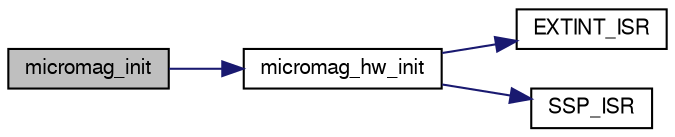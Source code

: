 digraph "micromag_init"
{
  edge [fontname="FreeSans",fontsize="10",labelfontname="FreeSans",labelfontsize="10"];
  node [fontname="FreeSans",fontsize="10",shape=record];
  rankdir="LR";
  Node1 [label="micromag_init",height=0.2,width=0.4,color="black", fillcolor="grey75", style="filled", fontcolor="black"];
  Node1 -> Node2 [color="midnightblue",fontsize="10",style="solid",fontname="FreeSans"];
  Node2 [label="micromag_hw_init",height=0.2,width=0.4,color="black", fillcolor="white", style="filled",URL="$mag__micromag__fw__hw_8c.html#a8c65dd4394b59699e4799c2e9ccd1915"];
  Node2 -> Node3 [color="midnightblue",fontsize="10",style="solid",fontname="FreeSans"];
  Node3 [label="EXTINT_ISR",height=0.2,width=0.4,color="black", fillcolor="white", style="filled",URL="$mag__micromag__fw__hw_8c.html#a9bf3da0c1ae5359ecca54d4da98f259b"];
  Node2 -> Node4 [color="midnightblue",fontsize="10",style="solid",fontname="FreeSans"];
  Node4 [label="SSP_ISR",height=0.2,width=0.4,color="black", fillcolor="white", style="filled",URL="$mag__micromag__fw__hw_8c.html#aa105625a4ec7ecf95c0802c3edfade05"];
}
